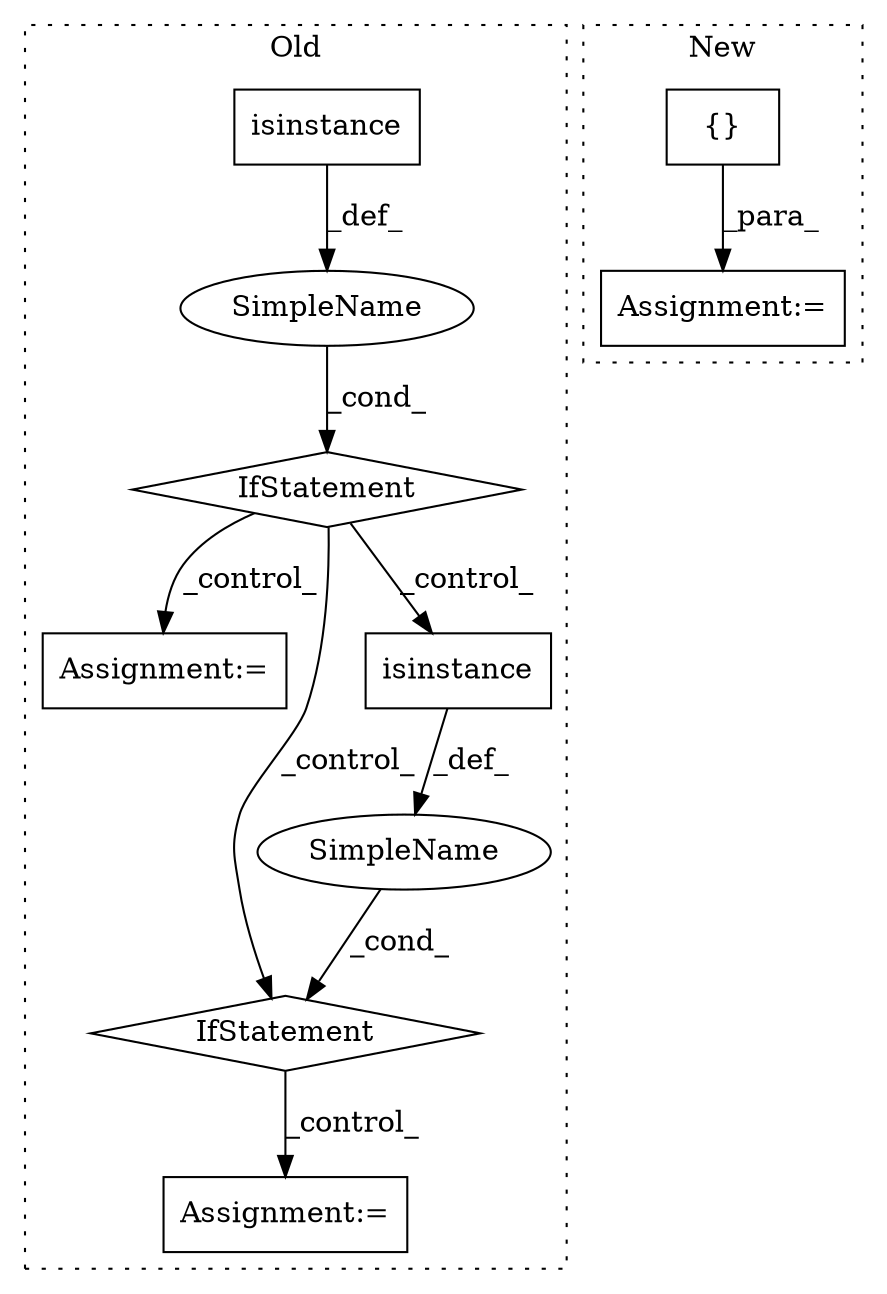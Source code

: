 digraph G {
subgraph cluster0 {
1 [label="isinstance" a="32" s="1556,1581" l="11,1" shape="box"];
3 [label="IfStatement" a="25" s="1552,1582" l="4,2" shape="diamond"];
5 [label="Assignment:=" a="7" s="1679" l="1" shape="box"];
6 [label="SimpleName" a="42" s="" l="" shape="ellipse"];
7 [label="IfStatement" a="25" s="1711,1742" l="4,2" shape="diamond"];
8 [label="Assignment:=" a="7" s="1800" l="1" shape="box"];
9 [label="isinstance" a="32" s="1715,1741" l="11,1" shape="box"];
10 [label="SimpleName" a="42" s="" l="" shape="ellipse"];
label = "Old";
style="dotted";
}
subgraph cluster1 {
2 [label="{}" a="4" s="1492" l="2" shape="box"];
4 [label="Assignment:=" a="7" s="1482" l="1" shape="box"];
label = "New";
style="dotted";
}
1 -> 6 [label="_def_"];
2 -> 4 [label="_para_"];
3 -> 9 [label="_control_"];
3 -> 7 [label="_control_"];
3 -> 5 [label="_control_"];
6 -> 3 [label="_cond_"];
7 -> 8 [label="_control_"];
9 -> 10 [label="_def_"];
10 -> 7 [label="_cond_"];
}